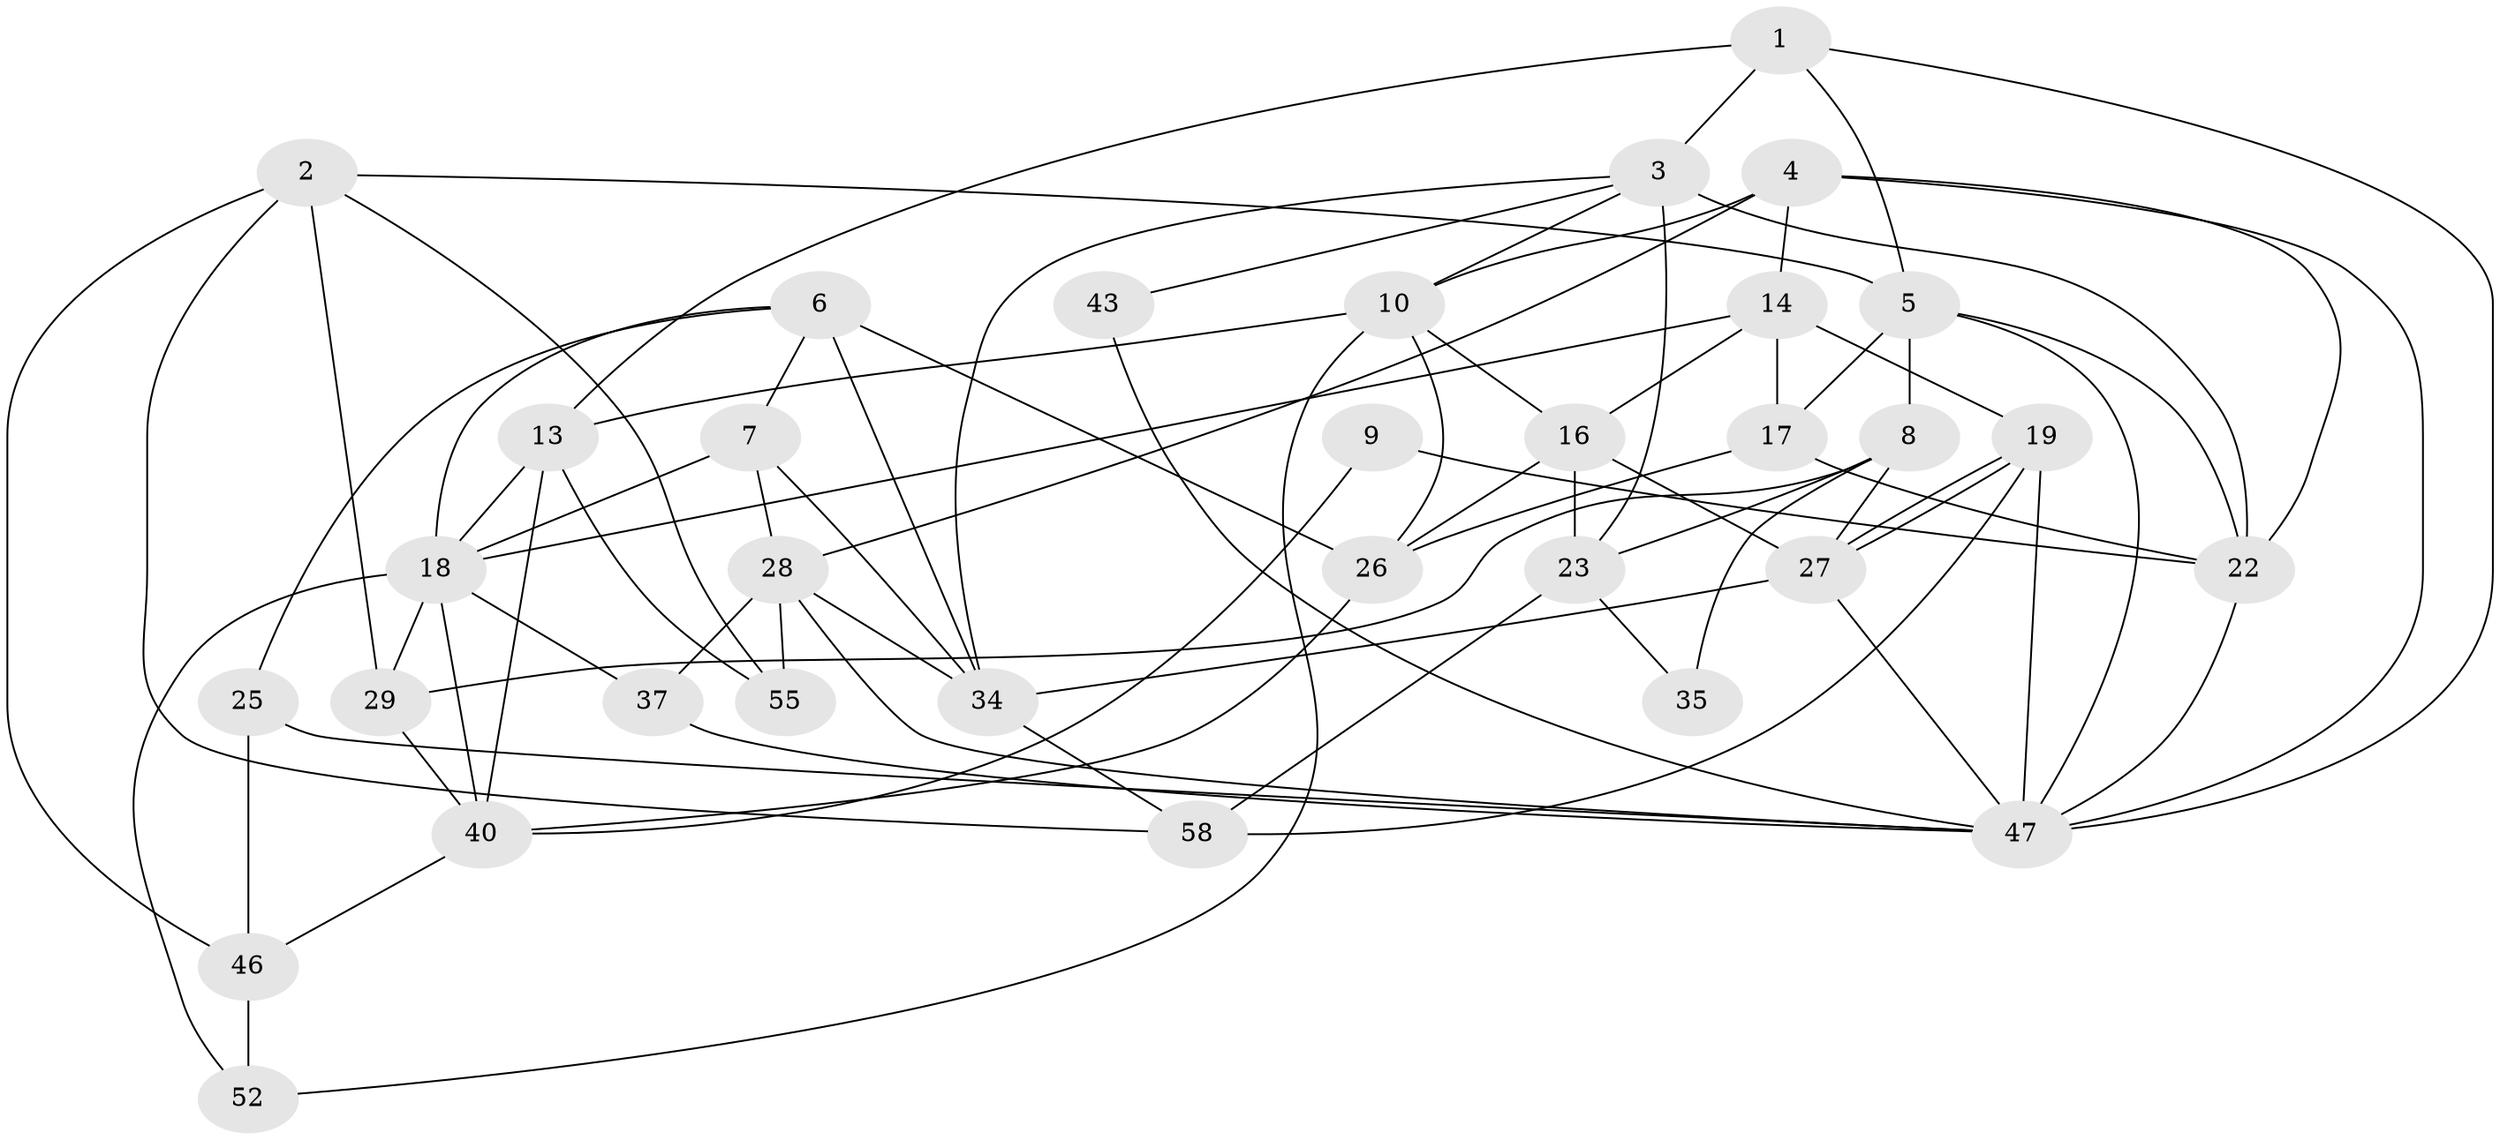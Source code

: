 // Generated by graph-tools (version 1.1) at 2025/52/02/27/25 19:52:03]
// undirected, 33 vertices, 79 edges
graph export_dot {
graph [start="1"]
  node [color=gray90,style=filled];
  1;
  2 [super="+20"];
  3 [super="+44"];
  4 [super="+38"];
  5 [super="+11"];
  6 [super="+48"];
  7 [super="+39"];
  8 [super="+50"];
  9 [super="+12"];
  10 [super="+15"];
  13 [super="+49"];
  14 [super="+53"];
  16 [super="+32"];
  17 [super="+36"];
  18 [super="+31"];
  19 [super="+21"];
  22 [super="+24"];
  23 [super="+41"];
  25 [super="+33"];
  26 [super="+42"];
  27 [super="+57"];
  28 [super="+56"];
  29 [super="+30"];
  34 [super="+45"];
  35;
  37;
  40 [super="+54"];
  43;
  46;
  47 [super="+51"];
  52;
  55;
  58;
  1 -- 47;
  1 -- 13;
  1 -- 5;
  1 -- 3;
  2 -- 55;
  2 -- 46;
  2 -- 58;
  2 -- 29 [weight=2];
  2 -- 5;
  3 -- 22 [weight=2];
  3 -- 34;
  3 -- 23;
  3 -- 10;
  3 -- 43;
  4 -- 10;
  4 -- 22;
  4 -- 28;
  4 -- 14;
  4 -- 47;
  5 -- 8;
  5 -- 47;
  5 -- 22;
  5 -- 17;
  6 -- 26 [weight=2];
  6 -- 34;
  6 -- 18;
  6 -- 25 [weight=2];
  6 -- 7;
  7 -- 28;
  7 -- 18;
  7 -- 34;
  8 -- 35;
  8 -- 27;
  8 -- 29;
  8 -- 23;
  9 -- 22 [weight=2];
  9 -- 40;
  10 -- 16 [weight=2];
  10 -- 52;
  10 -- 13;
  10 -- 26;
  13 -- 55;
  13 -- 40;
  13 -- 18;
  14 -- 18 [weight=2];
  14 -- 16;
  14 -- 19;
  14 -- 17;
  16 -- 23 [weight=2];
  16 -- 26;
  16 -- 27;
  17 -- 26;
  17 -- 22;
  18 -- 37;
  18 -- 29;
  18 -- 52;
  18 -- 40;
  19 -- 27;
  19 -- 27;
  19 -- 47;
  19 -- 58;
  22 -- 47;
  23 -- 35;
  23 -- 58 [weight=2];
  25 -- 46;
  25 -- 47;
  26 -- 40;
  27 -- 34;
  27 -- 47;
  28 -- 47;
  28 -- 34;
  28 -- 37;
  28 -- 55;
  29 -- 40 [weight=2];
  34 -- 58;
  37 -- 47;
  40 -- 46;
  43 -- 47;
  46 -- 52;
}
